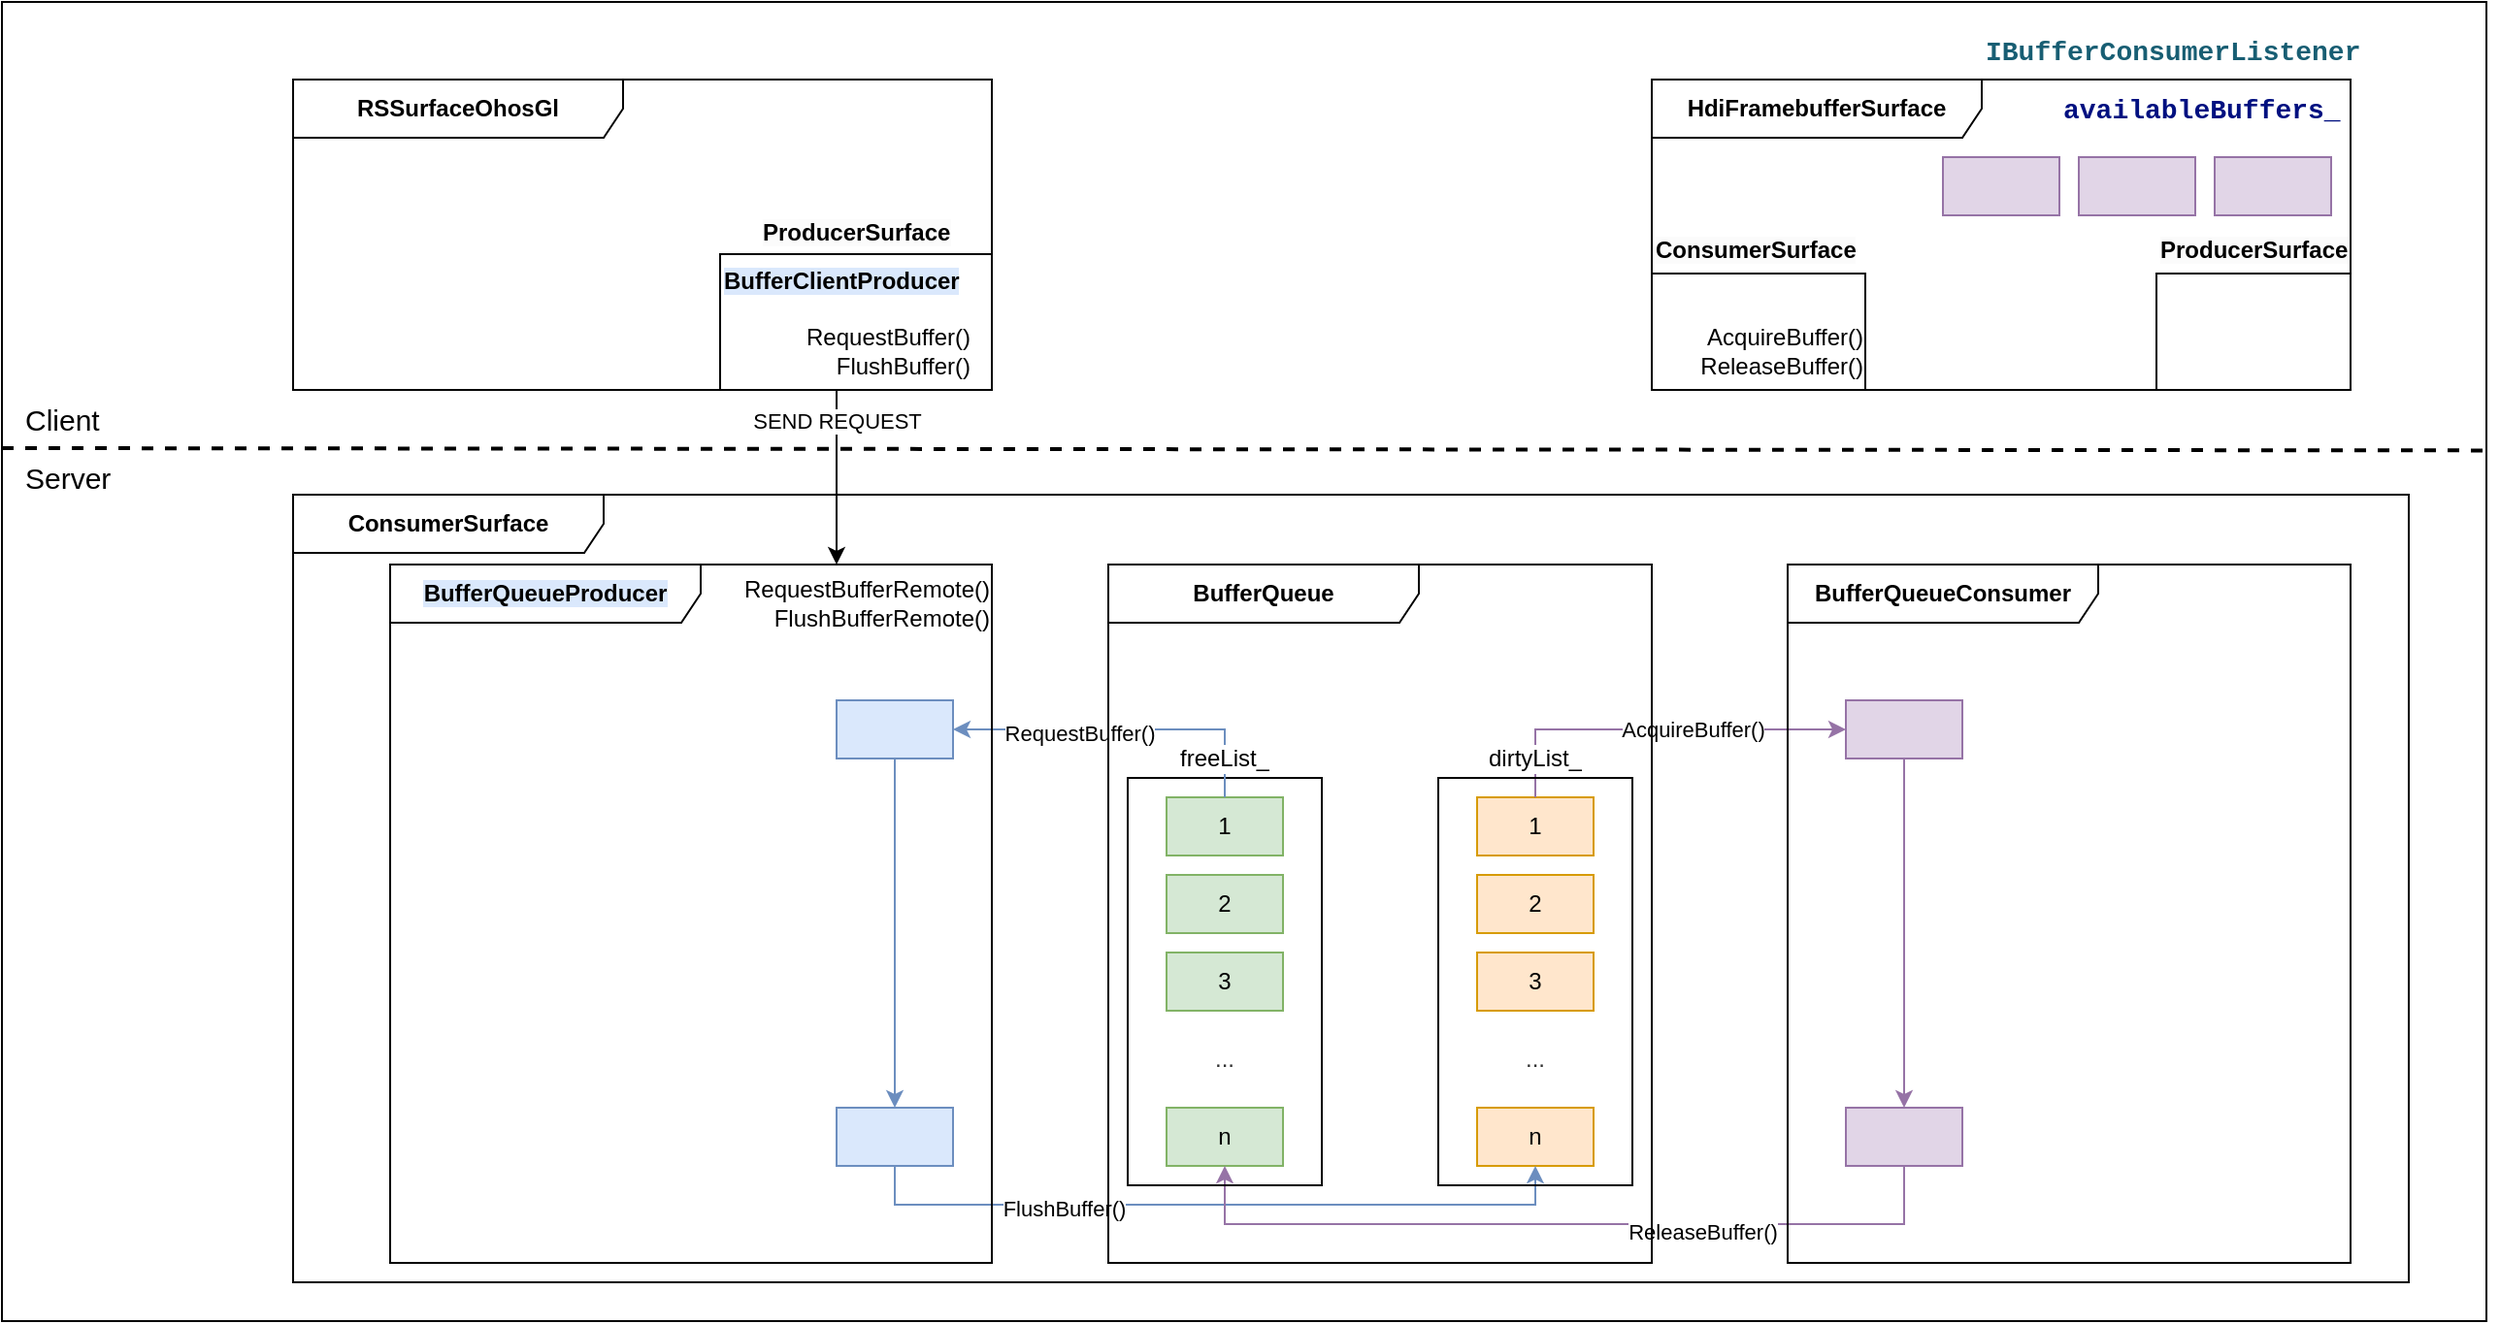 <mxfile version="${version}">
  <diagram id="0" name="第 1 页">
    <mxGraphModel dx="1699" dy="599" grid="1" gridSize="10" guides="1" tooltips="1" connect="1" arrows="1" fold="1" page="1" pageScale="1" pageWidth="827" pageHeight="1169" math="0" shadow="0">
      <root>
        <mxCell id="0" />
        <mxCell id="1" parent="0" />
        <mxCell id="hZW5KAoOIlpNWpyxRBiU-44" value="&lt;b&gt;ConsumerSurface&lt;/b&gt;" style="shape=umlFrame;whiteSpace=wrap;html=1;pointerEvents=0;recursiveResize=0;container=1;collapsible=0;width=160;" parent="1" vertex="1">
          <mxGeometry x="30" y="464" width="1090" height="406" as="geometry" />
        </mxCell>
        <mxCell id="hZW5KAoOIlpNWpyxRBiU-2" value="" style="rounded=0;whiteSpace=wrap;html=1;fillColor=none;" parent="1" vertex="1">
          <mxGeometry x="-120" y="210" width="1280" height="680" as="geometry" />
        </mxCell>
        <mxCell id="hZW5KAoOIlpNWpyxRBiU-3" value="" style="group" parent="1" vertex="1" connectable="0">
          <mxGeometry x="480" y="620" width="60" height="190" as="geometry" />
        </mxCell>
        <mxCell id="hZW5KAoOIlpNWpyxRBiU-4" value="1" style="rounded=0;whiteSpace=wrap;html=1;fillColor=#d5e8d4;strokeColor=#82b366;" parent="hZW5KAoOIlpNWpyxRBiU-3" vertex="1">
          <mxGeometry width="60" height="30" as="geometry" />
        </mxCell>
        <mxCell id="hZW5KAoOIlpNWpyxRBiU-5" value="2" style="rounded=0;whiteSpace=wrap;html=1;fillColor=#d5e8d4;strokeColor=#82b366;" parent="hZW5KAoOIlpNWpyxRBiU-3" vertex="1">
          <mxGeometry y="40" width="60" height="30" as="geometry" />
        </mxCell>
        <mxCell id="hZW5KAoOIlpNWpyxRBiU-6" value="3" style="rounded=0;whiteSpace=wrap;html=1;fillColor=#d5e8d4;strokeColor=#82b366;" parent="hZW5KAoOIlpNWpyxRBiU-3" vertex="1">
          <mxGeometry y="80" width="60" height="30" as="geometry" />
        </mxCell>
        <mxCell id="hZW5KAoOIlpNWpyxRBiU-7" value="..." style="rounded=0;whiteSpace=wrap;html=1;fillColor=none;fontColor=#333333;strokeColor=none;" parent="hZW5KAoOIlpNWpyxRBiU-3" vertex="1">
          <mxGeometry y="120" width="60" height="30" as="geometry" />
        </mxCell>
        <mxCell id="hZW5KAoOIlpNWpyxRBiU-8" value="n" style="rounded=0;whiteSpace=wrap;html=1;fillColor=#d5e8d4;strokeColor=#82b366;" parent="hZW5KAoOIlpNWpyxRBiU-3" vertex="1">
          <mxGeometry y="160" width="60" height="30" as="geometry" />
        </mxCell>
        <mxCell id="hZW5KAoOIlpNWpyxRBiU-9" value="" style="group" parent="1" vertex="1" connectable="0">
          <mxGeometry x="640" y="620" width="60" height="190" as="geometry" />
        </mxCell>
        <mxCell id="hZW5KAoOIlpNWpyxRBiU-10" value="1" style="rounded=0;whiteSpace=wrap;html=1;fillColor=#ffe6cc;strokeColor=#d79b00;" parent="hZW5KAoOIlpNWpyxRBiU-9" vertex="1">
          <mxGeometry width="60" height="30" as="geometry" />
        </mxCell>
        <mxCell id="hZW5KAoOIlpNWpyxRBiU-11" value="2" style="rounded=0;whiteSpace=wrap;html=1;fillColor=#ffe6cc;strokeColor=#d79b00;" parent="hZW5KAoOIlpNWpyxRBiU-9" vertex="1">
          <mxGeometry y="40" width="60" height="30" as="geometry" />
        </mxCell>
        <mxCell id="hZW5KAoOIlpNWpyxRBiU-12" value="3" style="rounded=0;whiteSpace=wrap;html=1;fillColor=#ffe6cc;strokeColor=#d79b00;" parent="hZW5KAoOIlpNWpyxRBiU-9" vertex="1">
          <mxGeometry y="80" width="60" height="30" as="geometry" />
        </mxCell>
        <mxCell id="hZW5KAoOIlpNWpyxRBiU-13" value="..." style="rounded=0;whiteSpace=wrap;html=1;fillColor=none;fontColor=#333333;strokeColor=none;" parent="hZW5KAoOIlpNWpyxRBiU-9" vertex="1">
          <mxGeometry y="120" width="60" height="30" as="geometry" />
        </mxCell>
        <mxCell id="hZW5KAoOIlpNWpyxRBiU-14" value="n" style="rounded=0;whiteSpace=wrap;html=1;fillColor=#ffe6cc;strokeColor=#d79b00;" parent="hZW5KAoOIlpNWpyxRBiU-9" vertex="1">
          <mxGeometry y="160" width="60" height="30" as="geometry" />
        </mxCell>
        <mxCell id="hZW5KAoOIlpNWpyxRBiU-15" style="edgeStyle=orthogonalEdgeStyle;rounded=0;orthogonalLoop=1;jettySize=auto;html=1;strokeColor=#6c8ebf;" parent="1" source="hZW5KAoOIlpNWpyxRBiU-16" target="hZW5KAoOIlpNWpyxRBiU-19" edge="1">
          <mxGeometry relative="1" as="geometry" />
        </mxCell>
        <mxCell id="hZW5KAoOIlpNWpyxRBiU-16" value="" style="rounded=0;whiteSpace=wrap;html=1;fillColor=#dae8fc;strokeColor=#6c8ebf;" parent="1" vertex="1">
          <mxGeometry x="310" y="570" width="60" height="30" as="geometry" />
        </mxCell>
        <mxCell id="hZW5KAoOIlpNWpyxRBiU-17" style="edgeStyle=orthogonalEdgeStyle;rounded=0;orthogonalLoop=1;jettySize=auto;html=1;exitX=0.5;exitY=1;exitDx=0;exitDy=0;entryX=0.5;entryY=1;entryDx=0;entryDy=0;strokeColor=#6C8EBF;" parent="1" source="hZW5KAoOIlpNWpyxRBiU-19" target="hZW5KAoOIlpNWpyxRBiU-14" edge="1">
          <mxGeometry relative="1" as="geometry" />
        </mxCell>
        <mxCell id="hZW5KAoOIlpNWpyxRBiU-18" value="FlushBuffer()" style="edgeLabel;html=1;align=center;verticalAlign=middle;resizable=0;points=[];" parent="hZW5KAoOIlpNWpyxRBiU-17" vertex="1" connectable="0">
          <mxGeometry x="-0.422" y="-2" relative="1" as="geometry">
            <mxPoint as="offset" />
          </mxGeometry>
        </mxCell>
        <mxCell id="hZW5KAoOIlpNWpyxRBiU-19" value="" style="rounded=0;whiteSpace=wrap;html=1;fillColor=#dae8fc;strokeColor=#6c8ebf;" parent="1" vertex="1">
          <mxGeometry x="310" y="780" width="60" height="30" as="geometry" />
        </mxCell>
        <mxCell id="hZW5KAoOIlpNWpyxRBiU-20" style="edgeStyle=orthogonalEdgeStyle;rounded=0;orthogonalLoop=1;jettySize=auto;html=1;exitX=0.5;exitY=1;exitDx=0;exitDy=0;strokeColor=#9673A6;" parent="1" source="hZW5KAoOIlpNWpyxRBiU-21" target="hZW5KAoOIlpNWpyxRBiU-24" edge="1">
          <mxGeometry relative="1" as="geometry" />
        </mxCell>
        <mxCell id="hZW5KAoOIlpNWpyxRBiU-21" value="" style="rounded=0;whiteSpace=wrap;html=1;fillColor=#e1d5e7;strokeColor=#9673a6;" parent="1" vertex="1">
          <mxGeometry x="830" y="570" width="60" height="30" as="geometry" />
        </mxCell>
        <mxCell id="hZW5KAoOIlpNWpyxRBiU-22" style="edgeStyle=orthogonalEdgeStyle;rounded=0;orthogonalLoop=1;jettySize=auto;html=1;exitX=0.5;exitY=1;exitDx=0;exitDy=0;entryX=0.5;entryY=1;entryDx=0;entryDy=0;strokeColor=#9673a6;" parent="1" source="hZW5KAoOIlpNWpyxRBiU-24" target="hZW5KAoOIlpNWpyxRBiU-8" edge="1">
          <mxGeometry relative="1" as="geometry">
            <Array as="points">
              <mxPoint x="860" y="840" />
              <mxPoint x="510" y="840" />
            </Array>
          </mxGeometry>
        </mxCell>
        <mxCell id="hZW5KAoOIlpNWpyxRBiU-23" value="ReleaseBuffer()" style="edgeLabel;html=1;align=center;verticalAlign=middle;resizable=0;points=[];" parent="hZW5KAoOIlpNWpyxRBiU-22" vertex="1" connectable="0">
          <mxGeometry x="-0.346" y="4" relative="1" as="geometry">
            <mxPoint as="offset" />
          </mxGeometry>
        </mxCell>
        <mxCell id="hZW5KAoOIlpNWpyxRBiU-24" value="" style="rounded=0;whiteSpace=wrap;html=1;fillColor=#e1d5e7;strokeColor=#9673a6;" parent="1" vertex="1">
          <mxGeometry x="830" y="780" width="60" height="30" as="geometry" />
        </mxCell>
        <mxCell id="hZW5KAoOIlpNWpyxRBiU-25" style="edgeStyle=orthogonalEdgeStyle;rounded=0;orthogonalLoop=1;jettySize=auto;html=1;exitX=0.5;exitY=0;exitDx=0;exitDy=0;entryX=0;entryY=0.5;entryDx=0;entryDy=0;strokeColor=#9673a6;" parent="1" source="hZW5KAoOIlpNWpyxRBiU-10" target="hZW5KAoOIlpNWpyxRBiU-21" edge="1">
          <mxGeometry relative="1" as="geometry">
            <Array as="points">
              <mxPoint x="670" y="585" />
            </Array>
          </mxGeometry>
        </mxCell>
        <mxCell id="hZW5KAoOIlpNWpyxRBiU-26" value="AcquireBuffer()" style="edgeLabel;html=1;align=center;verticalAlign=middle;resizable=0;points=[];" parent="hZW5KAoOIlpNWpyxRBiU-25" vertex="1" connectable="0">
          <mxGeometry x="0.19" relative="1" as="geometry">
            <mxPoint as="offset" />
          </mxGeometry>
        </mxCell>
        <mxCell id="hZW5KAoOIlpNWpyxRBiU-27" value="" style="rounded=0;whiteSpace=wrap;html=1;fillColor=none;" parent="1" vertex="1">
          <mxGeometry x="460" y="610" width="100" height="210" as="geometry" />
        </mxCell>
        <mxCell id="hZW5KAoOIlpNWpyxRBiU-28" style="edgeStyle=orthogonalEdgeStyle;rounded=0;orthogonalLoop=1;jettySize=auto;html=1;exitX=0.5;exitY=1;exitDx=0;exitDy=0;" parent="1" edge="1">
          <mxGeometry relative="1" as="geometry">
            <mxPoint x="590" y="860" as="sourcePoint" />
            <mxPoint x="590" y="860" as="targetPoint" />
          </mxGeometry>
        </mxCell>
        <mxCell id="hZW5KAoOIlpNWpyxRBiU-29" value="" style="rounded=0;whiteSpace=wrap;html=1;fillColor=none;" parent="1" vertex="1">
          <mxGeometry x="620" y="610" width="100" height="210" as="geometry" />
        </mxCell>
        <mxCell id="hZW5KAoOIlpNWpyxRBiU-30" style="edgeStyle=orthogonalEdgeStyle;rounded=0;orthogonalLoop=1;jettySize=auto;html=1;entryX=1;entryY=0.5;entryDx=0;entryDy=0;strokeColor=#6c8ebf;" parent="1" source="hZW5KAoOIlpNWpyxRBiU-4" target="hZW5KAoOIlpNWpyxRBiU-16" edge="1">
          <mxGeometry relative="1" as="geometry">
            <Array as="points">
              <mxPoint x="510" y="585" />
            </Array>
          </mxGeometry>
        </mxCell>
        <mxCell id="hZW5KAoOIlpNWpyxRBiU-31" value="RequestBuffer()" style="edgeLabel;html=1;align=center;verticalAlign=middle;resizable=0;points=[];" parent="hZW5KAoOIlpNWpyxRBiU-30" vertex="1" connectable="0">
          <mxGeometry x="0.257" y="2" relative="1" as="geometry">
            <mxPoint as="offset" />
          </mxGeometry>
        </mxCell>
        <UserObject label="freeList_" placeholders="1" name="Variable" id="hZW5KAoOIlpNWpyxRBiU-32">
          <mxCell style="text;html=1;strokeColor=none;fillColor=none;align=center;verticalAlign=middle;whiteSpace=wrap;overflow=hidden;labelBackgroundColor=default;" parent="1" vertex="1">
            <mxGeometry x="460" y="590" width="100" height="20" as="geometry" />
          </mxCell>
        </UserObject>
        <UserObject label="dirtyList_" placeholders="1" name="Variable" id="hZW5KAoOIlpNWpyxRBiU-33">
          <mxCell style="text;html=1;strokeColor=none;fillColor=none;align=center;verticalAlign=middle;whiteSpace=wrap;overflow=hidden;labelBackgroundColor=default;" parent="1" vertex="1">
            <mxGeometry x="620" y="590" width="100" height="20" as="geometry" />
          </mxCell>
        </UserObject>
        <mxCell id="hZW5KAoOIlpNWpyxRBiU-34" value="&lt;b style=&quot;background-color: rgb(218, 232, 252);&quot;&gt;BufferQueueProducer&lt;/b&gt;" style="shape=umlFrame;whiteSpace=wrap;html=1;pointerEvents=0;recursiveResize=0;container=1;collapsible=0;width=160;" parent="1" vertex="1">
          <mxGeometry x="80" y="500" width="310" height="360" as="geometry" />
        </mxCell>
        <mxCell id="hZW5KAoOIlpNWpyxRBiU-35" value="RequestBufferRemote()&lt;br&gt;FlushBufferRemote()" style="text;html=1;align=right;verticalAlign=middle;resizable=0;points=[];autosize=1;strokeColor=none;fillColor=none;" parent="hZW5KAoOIlpNWpyxRBiU-34" vertex="1">
          <mxGeometry x="160" width="150" height="40" as="geometry" />
        </mxCell>
        <mxCell id="hZW5KAoOIlpNWpyxRBiU-36" value="&lt;b&gt;BufferQueueConsumer&lt;/b&gt;" style="shape=umlFrame;whiteSpace=wrap;html=1;pointerEvents=0;recursiveResize=0;container=1;collapsible=0;width=160;" parent="1" vertex="1">
          <mxGeometry x="800" y="500" width="290" height="360" as="geometry" />
        </mxCell>
        <mxCell id="hZW5KAoOIlpNWpyxRBiU-37" value="&lt;b&gt;BufferQueue&lt;/b&gt;" style="shape=umlFrame;whiteSpace=wrap;html=1;pointerEvents=0;recursiveResize=0;container=1;collapsible=0;width=160;" parent="1" vertex="1">
          <mxGeometry x="450" y="500" width="280" height="360" as="geometry" />
        </mxCell>
        <mxCell id="hZW5KAoOIlpNWpyxRBiU-38" style="edgeStyle=orthogonalEdgeStyle;rounded=0;orthogonalLoop=1;jettySize=auto;html=1;exitX=0.75;exitY=1;exitDx=0;exitDy=0;" parent="1" source="hZW5KAoOIlpNWpyxRBiU-41" edge="1">
          <mxGeometry relative="1" as="geometry">
            <mxPoint x="425" y="320" as="sourcePoint" />
            <mxPoint x="310" y="500" as="targetPoint" />
            <Array as="points">
              <mxPoint x="310" y="410" />
            </Array>
          </mxGeometry>
        </mxCell>
        <mxCell id="hZW5KAoOIlpNWpyxRBiU-39" value="SEND REQUEST" style="edgeLabel;html=1;align=center;verticalAlign=middle;resizable=0;points=[];" parent="hZW5KAoOIlpNWpyxRBiU-38" vertex="1" connectable="0">
          <mxGeometry x="0.222" y="1" relative="1" as="geometry">
            <mxPoint x="-1" y="-22" as="offset" />
          </mxGeometry>
        </mxCell>
        <mxCell id="hZW5KAoOIlpNWpyxRBiU-40" value="&lt;b&gt;RSSurfaceOhosGl&lt;/b&gt;" style="shape=umlFrame;whiteSpace=wrap;html=1;pointerEvents=0;recursiveResize=0;container=1;collapsible=0;width=170;" parent="1" vertex="1">
          <mxGeometry x="30" y="250" width="360" height="160" as="geometry" />
        </mxCell>
        <mxCell id="hZW5KAoOIlpNWpyxRBiU-41" value="&lt;b style=&quot;border-color: var(--border-color);&quot;&gt;&lt;span style=&quot;background-color: rgb(218, 232, 252);&quot;&gt;BufferClientProducer&lt;br&gt;&lt;br&gt;&lt;br&gt;&lt;/span&gt;&lt;br&gt;&lt;/b&gt;" style="shape=partialRectangle;html=1;top=1;align=left;fillColor=none;" parent="hZW5KAoOIlpNWpyxRBiU-40" vertex="1">
          <mxGeometry x="220" y="90" width="140" height="70" as="geometry" />
        </mxCell>
        <mxCell id="hZW5KAoOIlpNWpyxRBiU-42" value="RequestBuffer()&lt;br&gt;FlushBuffer()" style="text;html=1;align=right;verticalAlign=middle;resizable=0;points=[];autosize=1;strokeColor=none;fillColor=none;" parent="hZW5KAoOIlpNWpyxRBiU-40" vertex="1">
          <mxGeometry x="240" y="120" width="110" height="40" as="geometry" />
        </mxCell>
        <mxCell id="hZW5KAoOIlpNWpyxRBiU-43" value="&lt;b style=&quot;border-color: var(--border-color); color: rgb(0, 0, 0); font-family: Helvetica; font-size: 12px; font-style: normal; font-variant-ligatures: normal; font-variant-caps: normal; letter-spacing: normal; orphans: 2; text-align: center; text-indent: 0px; text-transform: none; widows: 2; word-spacing: 0px; -webkit-text-stroke-width: 0px; background-color: rgb(251, 251, 251); text-decoration-thickness: initial; text-decoration-style: initial; text-decoration-color: initial;&quot;&gt;ProducerSurface&lt;/b&gt;" style="text;whiteSpace=wrap;html=1;" parent="hZW5KAoOIlpNWpyxRBiU-40" vertex="1">
          <mxGeometry x="240" y="65" width="110" height="30" as="geometry" />
        </mxCell>
        <mxCell id="hZW5KAoOIlpNWpyxRBiU-45" value="" style="endArrow=none;dashed=1;html=1;strokeWidth=2;rounded=0;entryX=1.003;entryY=0.34;entryDx=0;entryDy=0;entryPerimeter=0;" parent="1" edge="1" target="hZW5KAoOIlpNWpyxRBiU-2">
          <mxGeometry width="50" height="50" relative="1" as="geometry">
            <mxPoint x="-120" y="440" as="sourcePoint" />
            <mxPoint x="1110" y="440" as="targetPoint" />
          </mxGeometry>
        </mxCell>
        <mxCell id="hZW5KAoOIlpNWpyxRBiU-46" value="&lt;span style=&quot;font-size: 15px; font-weight: normal;&quot;&gt;Client&lt;/span&gt;" style="text;html=1;align=left;verticalAlign=middle;resizable=0;points=[];autosize=1;strokeColor=none;fillColor=none;fontSize=15;fontStyle=1" parent="1" vertex="1">
          <mxGeometry x="-110" y="410" width="60" height="30" as="geometry" />
        </mxCell>
        <mxCell id="hZW5KAoOIlpNWpyxRBiU-47" value="&lt;span style=&quot;font-size: 15px;&quot;&gt;Server&lt;/span&gt;" style="text;html=1;align=left;verticalAlign=middle;resizable=0;points=[];autosize=1;strokeColor=none;fillColor=none;fontSize=15;" parent="1" vertex="1">
          <mxGeometry x="-110" y="440" width="70" height="30" as="geometry" />
        </mxCell>
        <mxCell id="hZW5KAoOIlpNWpyxRBiU-49" value="&lt;b&gt;HdiFramebufferSurface&lt;/b&gt;" style="shape=umlFrame;whiteSpace=wrap;html=1;pointerEvents=0;recursiveResize=0;container=1;collapsible=0;width=170;" parent="1" vertex="1">
          <mxGeometry x="730" y="250" width="360" height="160" as="geometry" />
        </mxCell>
        <mxCell id="hZW5KAoOIlpNWpyxRBiU-50" value="&lt;b style=&quot;border-color: var(--border-color);&quot;&gt;&lt;br&gt;&lt;/b&gt;" style="shape=partialRectangle;html=1;top=1;align=left;" parent="hZW5KAoOIlpNWpyxRBiU-49" vertex="1">
          <mxGeometry y="100" width="110" height="60" as="geometry" />
        </mxCell>
        <mxCell id="hZW5KAoOIlpNWpyxRBiU-51" value="&lt;b style=&quot;border-color: var(--border-color); color: rgb(0, 0, 0); font-family: Helvetica; font-size: 12px; font-style: normal; font-variant-ligatures: normal; font-variant-caps: normal; letter-spacing: normal; orphans: 2; text-align: center; text-indent: 0px; text-transform: none; widows: 2; word-spacing: 0px; -webkit-text-stroke-width: 0px; background-color: rgb(251, 251, 251); text-decoration-thickness: initial; text-decoration-style: initial; text-decoration-color: initial;&quot;&gt;ProducerSurface&lt;/b&gt;" style="text;whiteSpace=wrap;html=1;" parent="hZW5KAoOIlpNWpyxRBiU-49" vertex="1">
          <mxGeometry x="260" y="74" width="110" height="30" as="geometry" />
        </mxCell>
        <mxCell id="hZW5KAoOIlpNWpyxRBiU-52" value="&lt;b style=&quot;border-color: var(--border-color); color: rgb(0, 0, 0); font-family: Helvetica; font-size: 12px; font-style: normal; font-variant-ligatures: normal; font-variant-caps: normal; letter-spacing: normal; orphans: 2; text-align: center; text-indent: 0px; text-transform: none; widows: 2; word-spacing: 0px; -webkit-text-stroke-width: 0px; background-color: rgb(251, 251, 251); text-decoration-thickness: initial; text-decoration-style: initial; text-decoration-color: initial;&quot;&gt;ConsumerSurface&lt;/b&gt;" style="text;whiteSpace=wrap;html=1;" parent="hZW5KAoOIlpNWpyxRBiU-49" vertex="1">
          <mxGeometry y="74" width="110" height="30" as="geometry" />
        </mxCell>
        <mxCell id="hZW5KAoOIlpNWpyxRBiU-53" value="" style="rounded=0;whiteSpace=wrap;html=1;fillColor=#e1d5e7;strokeColor=#9673a6;" parent="hZW5KAoOIlpNWpyxRBiU-49" vertex="1">
          <mxGeometry x="290" y="40" width="60" height="30" as="geometry" />
        </mxCell>
        <mxCell id="hZW5KAoOIlpNWpyxRBiU-54" value="" style="rounded=0;whiteSpace=wrap;html=1;fillColor=#e1d5e7;strokeColor=#9673a6;" parent="hZW5KAoOIlpNWpyxRBiU-49" vertex="1">
          <mxGeometry x="220" y="40" width="60" height="30" as="geometry" />
        </mxCell>
        <mxCell id="hZW5KAoOIlpNWpyxRBiU-55" value="AcquireBuffer()&lt;br&gt;ReleaseBuffer()" style="text;html=1;align=right;verticalAlign=middle;resizable=0;points=[];autosize=1;strokeColor=none;fillColor=none;" parent="hZW5KAoOIlpNWpyxRBiU-49" vertex="1">
          <mxGeometry y="120" width="110" height="40" as="geometry" />
        </mxCell>
        <mxCell id="hZW5KAoOIlpNWpyxRBiU-57" value="&lt;b style=&quot;border-color: var(--border-color);&quot;&gt;&lt;br&gt;&lt;/b&gt;" style="shape=partialRectangle;html=1;top=1;align=left;" parent="hZW5KAoOIlpNWpyxRBiU-49" vertex="1">
          <mxGeometry x="260" y="100" width="100" height="60" as="geometry" />
        </mxCell>
        <mxCell id="hZW5KAoOIlpNWpyxRBiU-56" value="&lt;div style=&quot;color: rgb(41, 41, 41); background-color: rgb(255, 255, 255); font-family: Consolas, &amp;quot;Courier New&amp;quot;, monospace; font-size: 14px; line-height: 19px;&quot;&gt;&lt;div style=&quot;&quot;&gt;&lt;span style=&quot;color: rgb(24, 94, 115);&quot;&gt;&lt;b&gt;IBufferConsumerListener&lt;/b&gt;&lt;/span&gt;&lt;/div&gt;&lt;/div&gt;" style="text;whiteSpace=wrap;html=1;" parent="1" vertex="1">
          <mxGeometry x="900" y="220" width="180" height="30" as="geometry" />
        </mxCell>
        <mxCell id="hZW5KAoOIlpNWpyxRBiU-58" value="&lt;div style=&quot;color: rgb(41, 41, 41); background-color: rgb(255, 255, 255); font-family: Consolas, &amp;quot;Courier New&amp;quot;, monospace; font-size: 14px; line-height: 19px;&quot;&gt;&lt;div style=&quot;&quot;&gt;&lt;span style=&quot;color: rgb(0, 16, 128);&quot;&gt;&lt;b&gt;availableBuffers_&lt;/b&gt;&lt;/span&gt;&lt;/div&gt;&lt;/div&gt;" style="text;whiteSpace=wrap;html=1;" parent="1" vertex="1">
          <mxGeometry x="940" y="250" width="140" height="30" as="geometry" />
        </mxCell>
        <mxCell id="hZW5KAoOIlpNWpyxRBiU-59" value="" style="rounded=0;whiteSpace=wrap;html=1;fillColor=#e1d5e7;strokeColor=#9673a6;" parent="1" vertex="1">
          <mxGeometry x="880" y="290" width="60" height="30" as="geometry" />
        </mxCell>
      </root>
    </mxGraphModel>
  </diagram>
</mxfile>
